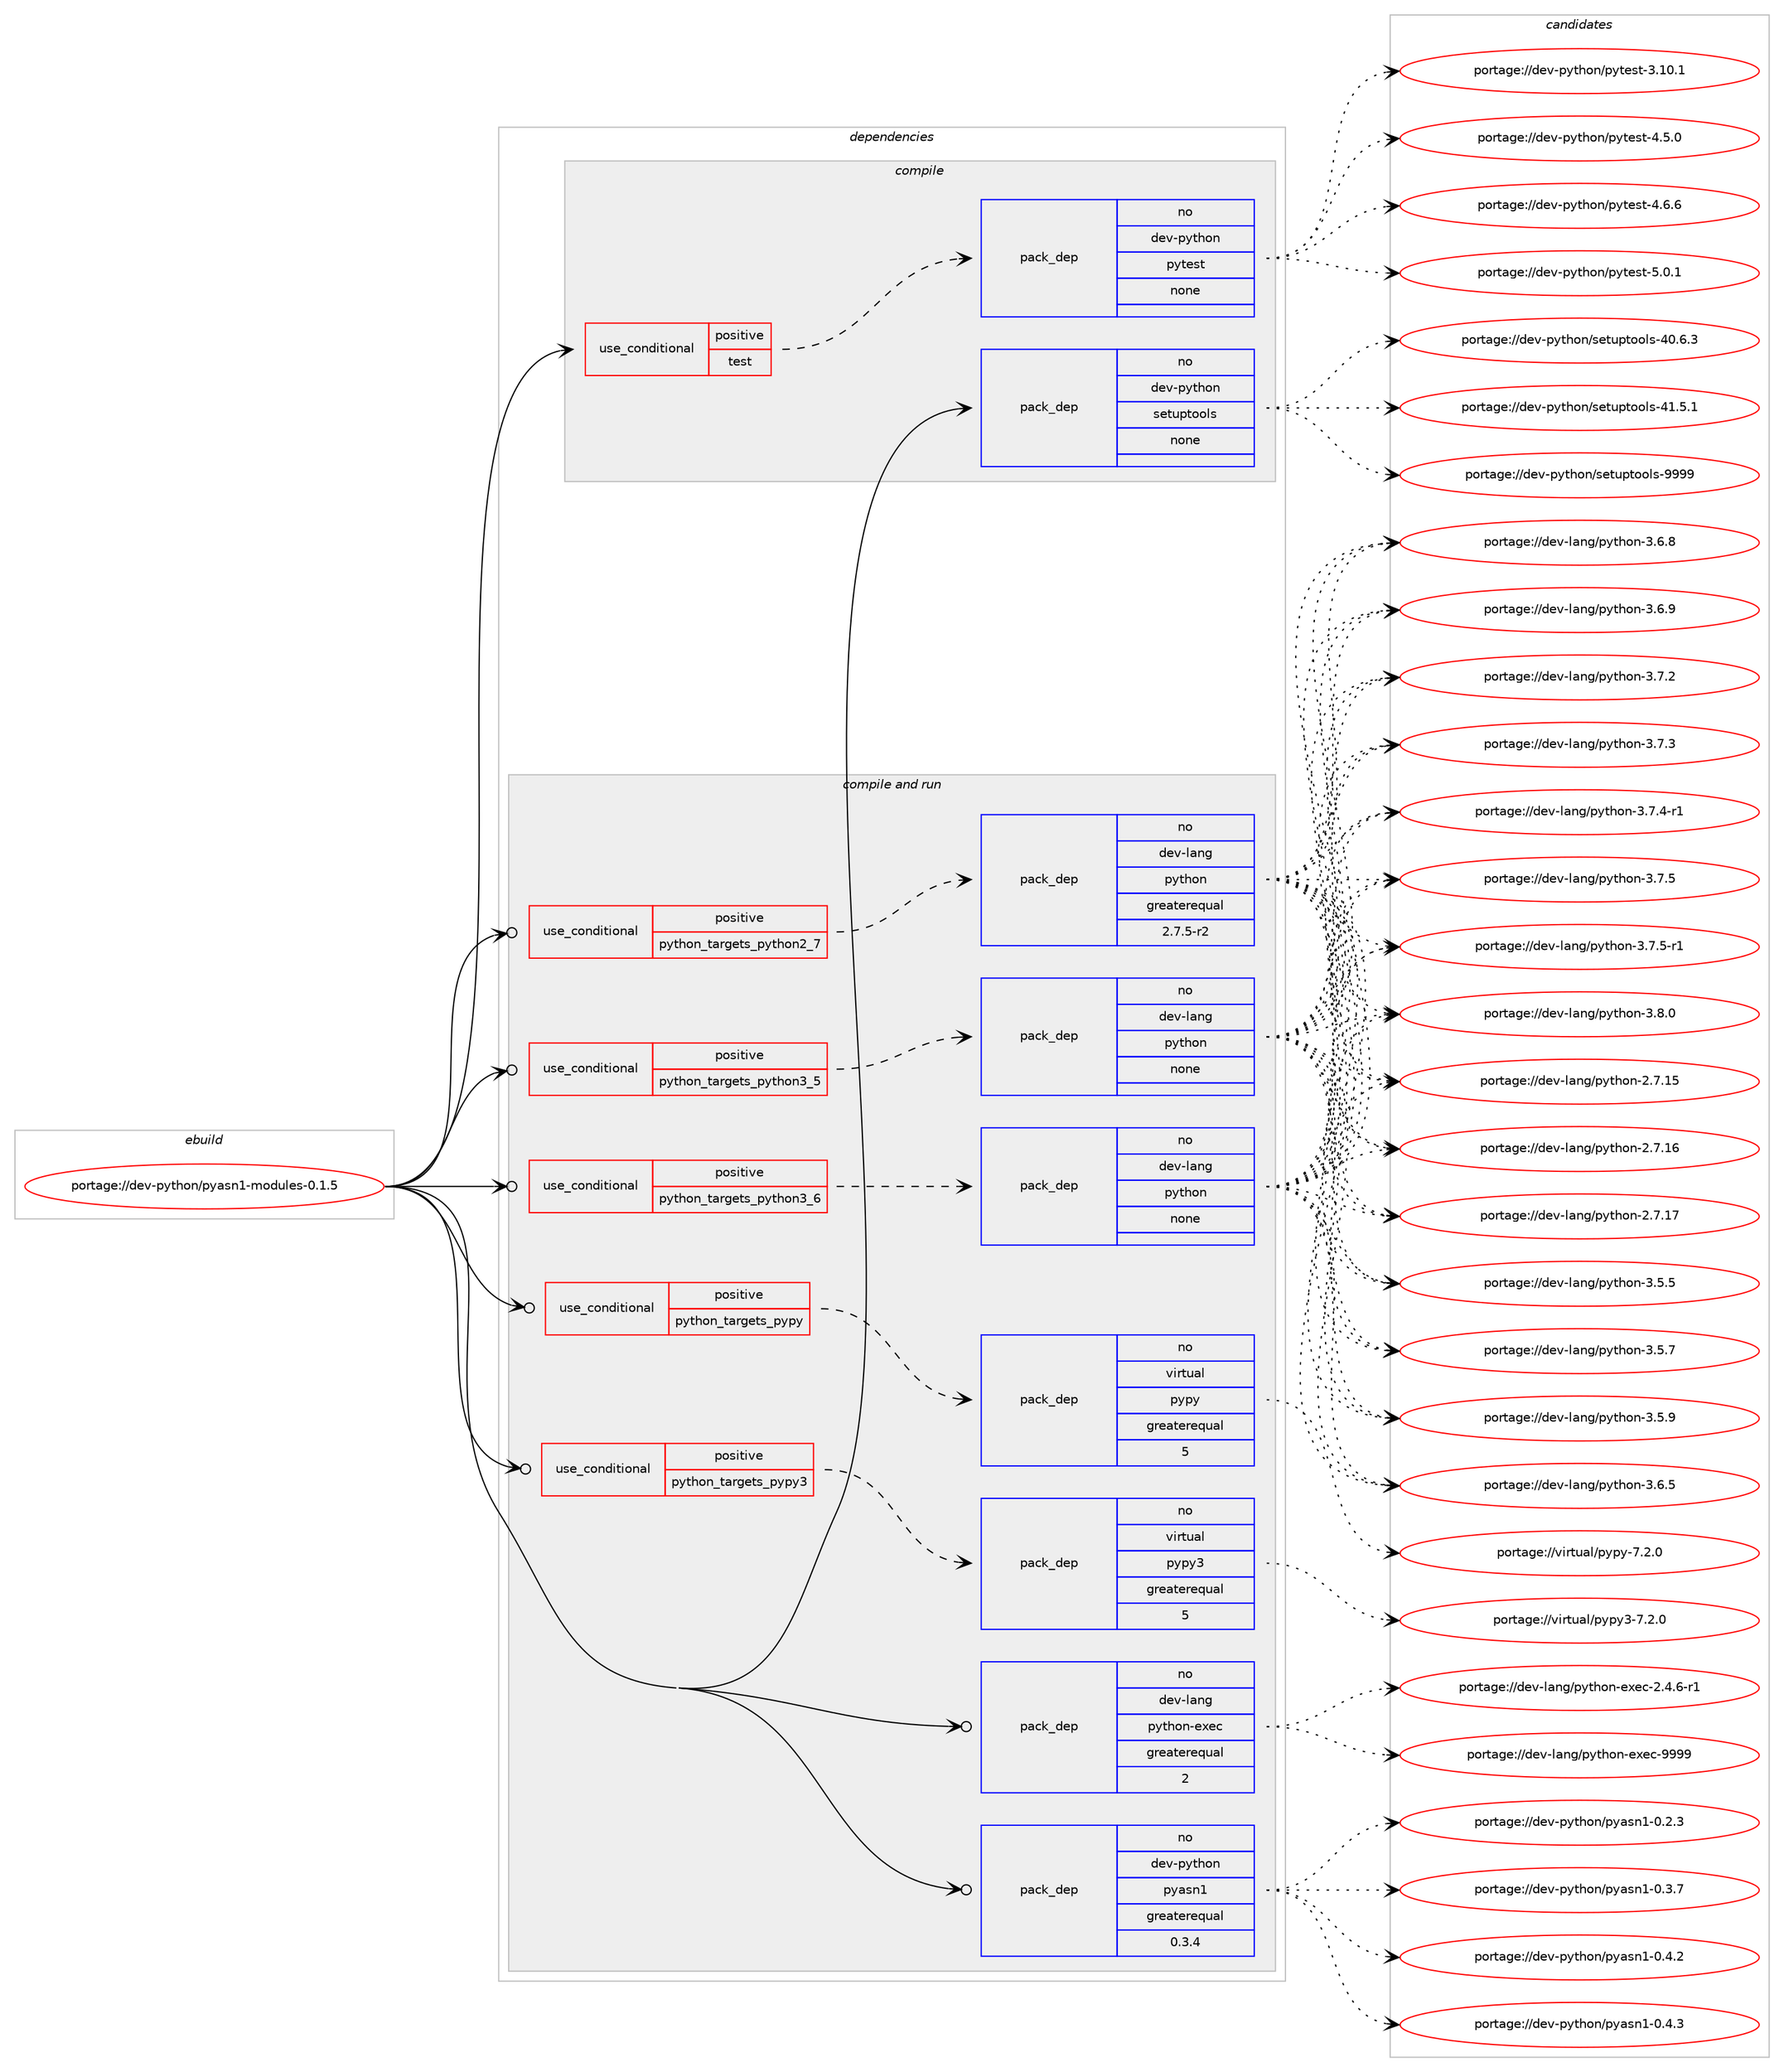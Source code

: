 digraph prolog {

# *************
# Graph options
# *************

newrank=true;
concentrate=true;
compound=true;
graph [rankdir=LR,fontname=Helvetica,fontsize=10,ranksep=1.5];#, ranksep=2.5, nodesep=0.2];
edge  [arrowhead=vee];
node  [fontname=Helvetica,fontsize=10];

# **********
# The ebuild
# **********

subgraph cluster_leftcol {
color=gray;
rank=same;
label=<<i>ebuild</i>>;
id [label="portage://dev-python/pyasn1-modules-0.1.5", color=red, width=4, href="../dev-python/pyasn1-modules-0.1.5.svg"];
}

# ****************
# The dependencies
# ****************

subgraph cluster_midcol {
color=gray;
label=<<i>dependencies</i>>;
subgraph cluster_compile {
fillcolor="#eeeeee";
style=filled;
label=<<i>compile</i>>;
subgraph cond34627 {
dependency159218 [label=<<TABLE BORDER="0" CELLBORDER="1" CELLSPACING="0" CELLPADDING="4"><TR><TD ROWSPAN="3" CELLPADDING="10">use_conditional</TD></TR><TR><TD>positive</TD></TR><TR><TD>test</TD></TR></TABLE>>, shape=none, color=red];
subgraph pack121226 {
dependency159219 [label=<<TABLE BORDER="0" CELLBORDER="1" CELLSPACING="0" CELLPADDING="4" WIDTH="220"><TR><TD ROWSPAN="6" CELLPADDING="30">pack_dep</TD></TR><TR><TD WIDTH="110">no</TD></TR><TR><TD>dev-python</TD></TR><TR><TD>pytest</TD></TR><TR><TD>none</TD></TR><TR><TD></TD></TR></TABLE>>, shape=none, color=blue];
}
dependency159218:e -> dependency159219:w [weight=20,style="dashed",arrowhead="vee"];
}
id:e -> dependency159218:w [weight=20,style="solid",arrowhead="vee"];
subgraph pack121227 {
dependency159220 [label=<<TABLE BORDER="0" CELLBORDER="1" CELLSPACING="0" CELLPADDING="4" WIDTH="220"><TR><TD ROWSPAN="6" CELLPADDING="30">pack_dep</TD></TR><TR><TD WIDTH="110">no</TD></TR><TR><TD>dev-python</TD></TR><TR><TD>setuptools</TD></TR><TR><TD>none</TD></TR><TR><TD></TD></TR></TABLE>>, shape=none, color=blue];
}
id:e -> dependency159220:w [weight=20,style="solid",arrowhead="vee"];
}
subgraph cluster_compileandrun {
fillcolor="#eeeeee";
style=filled;
label=<<i>compile and run</i>>;
subgraph cond34628 {
dependency159221 [label=<<TABLE BORDER="0" CELLBORDER="1" CELLSPACING="0" CELLPADDING="4"><TR><TD ROWSPAN="3" CELLPADDING="10">use_conditional</TD></TR><TR><TD>positive</TD></TR><TR><TD>python_targets_pypy</TD></TR></TABLE>>, shape=none, color=red];
subgraph pack121228 {
dependency159222 [label=<<TABLE BORDER="0" CELLBORDER="1" CELLSPACING="0" CELLPADDING="4" WIDTH="220"><TR><TD ROWSPAN="6" CELLPADDING="30">pack_dep</TD></TR><TR><TD WIDTH="110">no</TD></TR><TR><TD>virtual</TD></TR><TR><TD>pypy</TD></TR><TR><TD>greaterequal</TD></TR><TR><TD>5</TD></TR></TABLE>>, shape=none, color=blue];
}
dependency159221:e -> dependency159222:w [weight=20,style="dashed",arrowhead="vee"];
}
id:e -> dependency159221:w [weight=20,style="solid",arrowhead="odotvee"];
subgraph cond34629 {
dependency159223 [label=<<TABLE BORDER="0" CELLBORDER="1" CELLSPACING="0" CELLPADDING="4"><TR><TD ROWSPAN="3" CELLPADDING="10">use_conditional</TD></TR><TR><TD>positive</TD></TR><TR><TD>python_targets_pypy3</TD></TR></TABLE>>, shape=none, color=red];
subgraph pack121229 {
dependency159224 [label=<<TABLE BORDER="0" CELLBORDER="1" CELLSPACING="0" CELLPADDING="4" WIDTH="220"><TR><TD ROWSPAN="6" CELLPADDING="30">pack_dep</TD></TR><TR><TD WIDTH="110">no</TD></TR><TR><TD>virtual</TD></TR><TR><TD>pypy3</TD></TR><TR><TD>greaterequal</TD></TR><TR><TD>5</TD></TR></TABLE>>, shape=none, color=blue];
}
dependency159223:e -> dependency159224:w [weight=20,style="dashed",arrowhead="vee"];
}
id:e -> dependency159223:w [weight=20,style="solid",arrowhead="odotvee"];
subgraph cond34630 {
dependency159225 [label=<<TABLE BORDER="0" CELLBORDER="1" CELLSPACING="0" CELLPADDING="4"><TR><TD ROWSPAN="3" CELLPADDING="10">use_conditional</TD></TR><TR><TD>positive</TD></TR><TR><TD>python_targets_python2_7</TD></TR></TABLE>>, shape=none, color=red];
subgraph pack121230 {
dependency159226 [label=<<TABLE BORDER="0" CELLBORDER="1" CELLSPACING="0" CELLPADDING="4" WIDTH="220"><TR><TD ROWSPAN="6" CELLPADDING="30">pack_dep</TD></TR><TR><TD WIDTH="110">no</TD></TR><TR><TD>dev-lang</TD></TR><TR><TD>python</TD></TR><TR><TD>greaterequal</TD></TR><TR><TD>2.7.5-r2</TD></TR></TABLE>>, shape=none, color=blue];
}
dependency159225:e -> dependency159226:w [weight=20,style="dashed",arrowhead="vee"];
}
id:e -> dependency159225:w [weight=20,style="solid",arrowhead="odotvee"];
subgraph cond34631 {
dependency159227 [label=<<TABLE BORDER="0" CELLBORDER="1" CELLSPACING="0" CELLPADDING="4"><TR><TD ROWSPAN="3" CELLPADDING="10">use_conditional</TD></TR><TR><TD>positive</TD></TR><TR><TD>python_targets_python3_5</TD></TR></TABLE>>, shape=none, color=red];
subgraph pack121231 {
dependency159228 [label=<<TABLE BORDER="0" CELLBORDER="1" CELLSPACING="0" CELLPADDING="4" WIDTH="220"><TR><TD ROWSPAN="6" CELLPADDING="30">pack_dep</TD></TR><TR><TD WIDTH="110">no</TD></TR><TR><TD>dev-lang</TD></TR><TR><TD>python</TD></TR><TR><TD>none</TD></TR><TR><TD></TD></TR></TABLE>>, shape=none, color=blue];
}
dependency159227:e -> dependency159228:w [weight=20,style="dashed",arrowhead="vee"];
}
id:e -> dependency159227:w [weight=20,style="solid",arrowhead="odotvee"];
subgraph cond34632 {
dependency159229 [label=<<TABLE BORDER="0" CELLBORDER="1" CELLSPACING="0" CELLPADDING="4"><TR><TD ROWSPAN="3" CELLPADDING="10">use_conditional</TD></TR><TR><TD>positive</TD></TR><TR><TD>python_targets_python3_6</TD></TR></TABLE>>, shape=none, color=red];
subgraph pack121232 {
dependency159230 [label=<<TABLE BORDER="0" CELLBORDER="1" CELLSPACING="0" CELLPADDING="4" WIDTH="220"><TR><TD ROWSPAN="6" CELLPADDING="30">pack_dep</TD></TR><TR><TD WIDTH="110">no</TD></TR><TR><TD>dev-lang</TD></TR><TR><TD>python</TD></TR><TR><TD>none</TD></TR><TR><TD></TD></TR></TABLE>>, shape=none, color=blue];
}
dependency159229:e -> dependency159230:w [weight=20,style="dashed",arrowhead="vee"];
}
id:e -> dependency159229:w [weight=20,style="solid",arrowhead="odotvee"];
subgraph pack121233 {
dependency159231 [label=<<TABLE BORDER="0" CELLBORDER="1" CELLSPACING="0" CELLPADDING="4" WIDTH="220"><TR><TD ROWSPAN="6" CELLPADDING="30">pack_dep</TD></TR><TR><TD WIDTH="110">no</TD></TR><TR><TD>dev-lang</TD></TR><TR><TD>python-exec</TD></TR><TR><TD>greaterequal</TD></TR><TR><TD>2</TD></TR></TABLE>>, shape=none, color=blue];
}
id:e -> dependency159231:w [weight=20,style="solid",arrowhead="odotvee"];
subgraph pack121234 {
dependency159232 [label=<<TABLE BORDER="0" CELLBORDER="1" CELLSPACING="0" CELLPADDING="4" WIDTH="220"><TR><TD ROWSPAN="6" CELLPADDING="30">pack_dep</TD></TR><TR><TD WIDTH="110">no</TD></TR><TR><TD>dev-python</TD></TR><TR><TD>pyasn1</TD></TR><TR><TD>greaterequal</TD></TR><TR><TD>0.3.4</TD></TR></TABLE>>, shape=none, color=blue];
}
id:e -> dependency159232:w [weight=20,style="solid",arrowhead="odotvee"];
}
subgraph cluster_run {
fillcolor="#eeeeee";
style=filled;
label=<<i>run</i>>;
}
}

# **************
# The candidates
# **************

subgraph cluster_choices {
rank=same;
color=gray;
label=<<i>candidates</i>>;

subgraph choice121226 {
color=black;
nodesep=1;
choiceportage100101118451121211161041111104711212111610111511645514649484649 [label="portage://dev-python/pytest-3.10.1", color=red, width=4,href="../dev-python/pytest-3.10.1.svg"];
choiceportage1001011184511212111610411111047112121116101115116455246534648 [label="portage://dev-python/pytest-4.5.0", color=red, width=4,href="../dev-python/pytest-4.5.0.svg"];
choiceportage1001011184511212111610411111047112121116101115116455246544654 [label="portage://dev-python/pytest-4.6.6", color=red, width=4,href="../dev-python/pytest-4.6.6.svg"];
choiceportage1001011184511212111610411111047112121116101115116455346484649 [label="portage://dev-python/pytest-5.0.1", color=red, width=4,href="../dev-python/pytest-5.0.1.svg"];
dependency159219:e -> choiceportage100101118451121211161041111104711212111610111511645514649484649:w [style=dotted,weight="100"];
dependency159219:e -> choiceportage1001011184511212111610411111047112121116101115116455246534648:w [style=dotted,weight="100"];
dependency159219:e -> choiceportage1001011184511212111610411111047112121116101115116455246544654:w [style=dotted,weight="100"];
dependency159219:e -> choiceportage1001011184511212111610411111047112121116101115116455346484649:w [style=dotted,weight="100"];
}
subgraph choice121227 {
color=black;
nodesep=1;
choiceportage100101118451121211161041111104711510111611711211611111110811545524846544651 [label="portage://dev-python/setuptools-40.6.3", color=red, width=4,href="../dev-python/setuptools-40.6.3.svg"];
choiceportage100101118451121211161041111104711510111611711211611111110811545524946534649 [label="portage://dev-python/setuptools-41.5.1", color=red, width=4,href="../dev-python/setuptools-41.5.1.svg"];
choiceportage10010111845112121116104111110471151011161171121161111111081154557575757 [label="portage://dev-python/setuptools-9999", color=red, width=4,href="../dev-python/setuptools-9999.svg"];
dependency159220:e -> choiceportage100101118451121211161041111104711510111611711211611111110811545524846544651:w [style=dotted,weight="100"];
dependency159220:e -> choiceportage100101118451121211161041111104711510111611711211611111110811545524946534649:w [style=dotted,weight="100"];
dependency159220:e -> choiceportage10010111845112121116104111110471151011161171121161111111081154557575757:w [style=dotted,weight="100"];
}
subgraph choice121228 {
color=black;
nodesep=1;
choiceportage1181051141161179710847112121112121455546504648 [label="portage://virtual/pypy-7.2.0", color=red, width=4,href="../virtual/pypy-7.2.0.svg"];
dependency159222:e -> choiceportage1181051141161179710847112121112121455546504648:w [style=dotted,weight="100"];
}
subgraph choice121229 {
color=black;
nodesep=1;
choiceportage118105114116117971084711212111212151455546504648 [label="portage://virtual/pypy3-7.2.0", color=red, width=4,href="../virtual/pypy3-7.2.0.svg"];
dependency159224:e -> choiceportage118105114116117971084711212111212151455546504648:w [style=dotted,weight="100"];
}
subgraph choice121230 {
color=black;
nodesep=1;
choiceportage10010111845108971101034711212111610411111045504655464953 [label="portage://dev-lang/python-2.7.15", color=red, width=4,href="../dev-lang/python-2.7.15.svg"];
choiceportage10010111845108971101034711212111610411111045504655464954 [label="portage://dev-lang/python-2.7.16", color=red, width=4,href="../dev-lang/python-2.7.16.svg"];
choiceportage10010111845108971101034711212111610411111045504655464955 [label="portage://dev-lang/python-2.7.17", color=red, width=4,href="../dev-lang/python-2.7.17.svg"];
choiceportage100101118451089711010347112121116104111110455146534653 [label="portage://dev-lang/python-3.5.5", color=red, width=4,href="../dev-lang/python-3.5.5.svg"];
choiceportage100101118451089711010347112121116104111110455146534655 [label="portage://dev-lang/python-3.5.7", color=red, width=4,href="../dev-lang/python-3.5.7.svg"];
choiceportage100101118451089711010347112121116104111110455146534657 [label="portage://dev-lang/python-3.5.9", color=red, width=4,href="../dev-lang/python-3.5.9.svg"];
choiceportage100101118451089711010347112121116104111110455146544653 [label="portage://dev-lang/python-3.6.5", color=red, width=4,href="../dev-lang/python-3.6.5.svg"];
choiceportage100101118451089711010347112121116104111110455146544656 [label="portage://dev-lang/python-3.6.8", color=red, width=4,href="../dev-lang/python-3.6.8.svg"];
choiceportage100101118451089711010347112121116104111110455146544657 [label="portage://dev-lang/python-3.6.9", color=red, width=4,href="../dev-lang/python-3.6.9.svg"];
choiceportage100101118451089711010347112121116104111110455146554650 [label="portage://dev-lang/python-3.7.2", color=red, width=4,href="../dev-lang/python-3.7.2.svg"];
choiceportage100101118451089711010347112121116104111110455146554651 [label="portage://dev-lang/python-3.7.3", color=red, width=4,href="../dev-lang/python-3.7.3.svg"];
choiceportage1001011184510897110103471121211161041111104551465546524511449 [label="portage://dev-lang/python-3.7.4-r1", color=red, width=4,href="../dev-lang/python-3.7.4-r1.svg"];
choiceportage100101118451089711010347112121116104111110455146554653 [label="portage://dev-lang/python-3.7.5", color=red, width=4,href="../dev-lang/python-3.7.5.svg"];
choiceportage1001011184510897110103471121211161041111104551465546534511449 [label="portage://dev-lang/python-3.7.5-r1", color=red, width=4,href="../dev-lang/python-3.7.5-r1.svg"];
choiceportage100101118451089711010347112121116104111110455146564648 [label="portage://dev-lang/python-3.8.0", color=red, width=4,href="../dev-lang/python-3.8.0.svg"];
dependency159226:e -> choiceportage10010111845108971101034711212111610411111045504655464953:w [style=dotted,weight="100"];
dependency159226:e -> choiceportage10010111845108971101034711212111610411111045504655464954:w [style=dotted,weight="100"];
dependency159226:e -> choiceportage10010111845108971101034711212111610411111045504655464955:w [style=dotted,weight="100"];
dependency159226:e -> choiceportage100101118451089711010347112121116104111110455146534653:w [style=dotted,weight="100"];
dependency159226:e -> choiceportage100101118451089711010347112121116104111110455146534655:w [style=dotted,weight="100"];
dependency159226:e -> choiceportage100101118451089711010347112121116104111110455146534657:w [style=dotted,weight="100"];
dependency159226:e -> choiceportage100101118451089711010347112121116104111110455146544653:w [style=dotted,weight="100"];
dependency159226:e -> choiceportage100101118451089711010347112121116104111110455146544656:w [style=dotted,weight="100"];
dependency159226:e -> choiceportage100101118451089711010347112121116104111110455146544657:w [style=dotted,weight="100"];
dependency159226:e -> choiceportage100101118451089711010347112121116104111110455146554650:w [style=dotted,weight="100"];
dependency159226:e -> choiceportage100101118451089711010347112121116104111110455146554651:w [style=dotted,weight="100"];
dependency159226:e -> choiceportage1001011184510897110103471121211161041111104551465546524511449:w [style=dotted,weight="100"];
dependency159226:e -> choiceportage100101118451089711010347112121116104111110455146554653:w [style=dotted,weight="100"];
dependency159226:e -> choiceportage1001011184510897110103471121211161041111104551465546534511449:w [style=dotted,weight="100"];
dependency159226:e -> choiceportage100101118451089711010347112121116104111110455146564648:w [style=dotted,weight="100"];
}
subgraph choice121231 {
color=black;
nodesep=1;
choiceportage10010111845108971101034711212111610411111045504655464953 [label="portage://dev-lang/python-2.7.15", color=red, width=4,href="../dev-lang/python-2.7.15.svg"];
choiceportage10010111845108971101034711212111610411111045504655464954 [label="portage://dev-lang/python-2.7.16", color=red, width=4,href="../dev-lang/python-2.7.16.svg"];
choiceportage10010111845108971101034711212111610411111045504655464955 [label="portage://dev-lang/python-2.7.17", color=red, width=4,href="../dev-lang/python-2.7.17.svg"];
choiceportage100101118451089711010347112121116104111110455146534653 [label="portage://dev-lang/python-3.5.5", color=red, width=4,href="../dev-lang/python-3.5.5.svg"];
choiceportage100101118451089711010347112121116104111110455146534655 [label="portage://dev-lang/python-3.5.7", color=red, width=4,href="../dev-lang/python-3.5.7.svg"];
choiceportage100101118451089711010347112121116104111110455146534657 [label="portage://dev-lang/python-3.5.9", color=red, width=4,href="../dev-lang/python-3.5.9.svg"];
choiceportage100101118451089711010347112121116104111110455146544653 [label="portage://dev-lang/python-3.6.5", color=red, width=4,href="../dev-lang/python-3.6.5.svg"];
choiceportage100101118451089711010347112121116104111110455146544656 [label="portage://dev-lang/python-3.6.8", color=red, width=4,href="../dev-lang/python-3.6.8.svg"];
choiceportage100101118451089711010347112121116104111110455146544657 [label="portage://dev-lang/python-3.6.9", color=red, width=4,href="../dev-lang/python-3.6.9.svg"];
choiceportage100101118451089711010347112121116104111110455146554650 [label="portage://dev-lang/python-3.7.2", color=red, width=4,href="../dev-lang/python-3.7.2.svg"];
choiceportage100101118451089711010347112121116104111110455146554651 [label="portage://dev-lang/python-3.7.3", color=red, width=4,href="../dev-lang/python-3.7.3.svg"];
choiceportage1001011184510897110103471121211161041111104551465546524511449 [label="portage://dev-lang/python-3.7.4-r1", color=red, width=4,href="../dev-lang/python-3.7.4-r1.svg"];
choiceportage100101118451089711010347112121116104111110455146554653 [label="portage://dev-lang/python-3.7.5", color=red, width=4,href="../dev-lang/python-3.7.5.svg"];
choiceportage1001011184510897110103471121211161041111104551465546534511449 [label="portage://dev-lang/python-3.7.5-r1", color=red, width=4,href="../dev-lang/python-3.7.5-r1.svg"];
choiceportage100101118451089711010347112121116104111110455146564648 [label="portage://dev-lang/python-3.8.0", color=red, width=4,href="../dev-lang/python-3.8.0.svg"];
dependency159228:e -> choiceportage10010111845108971101034711212111610411111045504655464953:w [style=dotted,weight="100"];
dependency159228:e -> choiceportage10010111845108971101034711212111610411111045504655464954:w [style=dotted,weight="100"];
dependency159228:e -> choiceportage10010111845108971101034711212111610411111045504655464955:w [style=dotted,weight="100"];
dependency159228:e -> choiceportage100101118451089711010347112121116104111110455146534653:w [style=dotted,weight="100"];
dependency159228:e -> choiceportage100101118451089711010347112121116104111110455146534655:w [style=dotted,weight="100"];
dependency159228:e -> choiceportage100101118451089711010347112121116104111110455146534657:w [style=dotted,weight="100"];
dependency159228:e -> choiceportage100101118451089711010347112121116104111110455146544653:w [style=dotted,weight="100"];
dependency159228:e -> choiceportage100101118451089711010347112121116104111110455146544656:w [style=dotted,weight="100"];
dependency159228:e -> choiceportage100101118451089711010347112121116104111110455146544657:w [style=dotted,weight="100"];
dependency159228:e -> choiceportage100101118451089711010347112121116104111110455146554650:w [style=dotted,weight="100"];
dependency159228:e -> choiceportage100101118451089711010347112121116104111110455146554651:w [style=dotted,weight="100"];
dependency159228:e -> choiceportage1001011184510897110103471121211161041111104551465546524511449:w [style=dotted,weight="100"];
dependency159228:e -> choiceportage100101118451089711010347112121116104111110455146554653:w [style=dotted,weight="100"];
dependency159228:e -> choiceportage1001011184510897110103471121211161041111104551465546534511449:w [style=dotted,weight="100"];
dependency159228:e -> choiceportage100101118451089711010347112121116104111110455146564648:w [style=dotted,weight="100"];
}
subgraph choice121232 {
color=black;
nodesep=1;
choiceportage10010111845108971101034711212111610411111045504655464953 [label="portage://dev-lang/python-2.7.15", color=red, width=4,href="../dev-lang/python-2.7.15.svg"];
choiceportage10010111845108971101034711212111610411111045504655464954 [label="portage://dev-lang/python-2.7.16", color=red, width=4,href="../dev-lang/python-2.7.16.svg"];
choiceportage10010111845108971101034711212111610411111045504655464955 [label="portage://dev-lang/python-2.7.17", color=red, width=4,href="../dev-lang/python-2.7.17.svg"];
choiceportage100101118451089711010347112121116104111110455146534653 [label="portage://dev-lang/python-3.5.5", color=red, width=4,href="../dev-lang/python-3.5.5.svg"];
choiceportage100101118451089711010347112121116104111110455146534655 [label="portage://dev-lang/python-3.5.7", color=red, width=4,href="../dev-lang/python-3.5.7.svg"];
choiceportage100101118451089711010347112121116104111110455146534657 [label="portage://dev-lang/python-3.5.9", color=red, width=4,href="../dev-lang/python-3.5.9.svg"];
choiceportage100101118451089711010347112121116104111110455146544653 [label="portage://dev-lang/python-3.6.5", color=red, width=4,href="../dev-lang/python-3.6.5.svg"];
choiceportage100101118451089711010347112121116104111110455146544656 [label="portage://dev-lang/python-3.6.8", color=red, width=4,href="../dev-lang/python-3.6.8.svg"];
choiceportage100101118451089711010347112121116104111110455146544657 [label="portage://dev-lang/python-3.6.9", color=red, width=4,href="../dev-lang/python-3.6.9.svg"];
choiceportage100101118451089711010347112121116104111110455146554650 [label="portage://dev-lang/python-3.7.2", color=red, width=4,href="../dev-lang/python-3.7.2.svg"];
choiceportage100101118451089711010347112121116104111110455146554651 [label="portage://dev-lang/python-3.7.3", color=red, width=4,href="../dev-lang/python-3.7.3.svg"];
choiceportage1001011184510897110103471121211161041111104551465546524511449 [label="portage://dev-lang/python-3.7.4-r1", color=red, width=4,href="../dev-lang/python-3.7.4-r1.svg"];
choiceportage100101118451089711010347112121116104111110455146554653 [label="portage://dev-lang/python-3.7.5", color=red, width=4,href="../dev-lang/python-3.7.5.svg"];
choiceportage1001011184510897110103471121211161041111104551465546534511449 [label="portage://dev-lang/python-3.7.5-r1", color=red, width=4,href="../dev-lang/python-3.7.5-r1.svg"];
choiceportage100101118451089711010347112121116104111110455146564648 [label="portage://dev-lang/python-3.8.0", color=red, width=4,href="../dev-lang/python-3.8.0.svg"];
dependency159230:e -> choiceportage10010111845108971101034711212111610411111045504655464953:w [style=dotted,weight="100"];
dependency159230:e -> choiceportage10010111845108971101034711212111610411111045504655464954:w [style=dotted,weight="100"];
dependency159230:e -> choiceportage10010111845108971101034711212111610411111045504655464955:w [style=dotted,weight="100"];
dependency159230:e -> choiceportage100101118451089711010347112121116104111110455146534653:w [style=dotted,weight="100"];
dependency159230:e -> choiceportage100101118451089711010347112121116104111110455146534655:w [style=dotted,weight="100"];
dependency159230:e -> choiceportage100101118451089711010347112121116104111110455146534657:w [style=dotted,weight="100"];
dependency159230:e -> choiceportage100101118451089711010347112121116104111110455146544653:w [style=dotted,weight="100"];
dependency159230:e -> choiceportage100101118451089711010347112121116104111110455146544656:w [style=dotted,weight="100"];
dependency159230:e -> choiceportage100101118451089711010347112121116104111110455146544657:w [style=dotted,weight="100"];
dependency159230:e -> choiceportage100101118451089711010347112121116104111110455146554650:w [style=dotted,weight="100"];
dependency159230:e -> choiceportage100101118451089711010347112121116104111110455146554651:w [style=dotted,weight="100"];
dependency159230:e -> choiceportage1001011184510897110103471121211161041111104551465546524511449:w [style=dotted,weight="100"];
dependency159230:e -> choiceportage100101118451089711010347112121116104111110455146554653:w [style=dotted,weight="100"];
dependency159230:e -> choiceportage1001011184510897110103471121211161041111104551465546534511449:w [style=dotted,weight="100"];
dependency159230:e -> choiceportage100101118451089711010347112121116104111110455146564648:w [style=dotted,weight="100"];
}
subgraph choice121233 {
color=black;
nodesep=1;
choiceportage10010111845108971101034711212111610411111045101120101994550465246544511449 [label="portage://dev-lang/python-exec-2.4.6-r1", color=red, width=4,href="../dev-lang/python-exec-2.4.6-r1.svg"];
choiceportage10010111845108971101034711212111610411111045101120101994557575757 [label="portage://dev-lang/python-exec-9999", color=red, width=4,href="../dev-lang/python-exec-9999.svg"];
dependency159231:e -> choiceportage10010111845108971101034711212111610411111045101120101994550465246544511449:w [style=dotted,weight="100"];
dependency159231:e -> choiceportage10010111845108971101034711212111610411111045101120101994557575757:w [style=dotted,weight="100"];
}
subgraph choice121234 {
color=black;
nodesep=1;
choiceportage10010111845112121116104111110471121219711511049454846504651 [label="portage://dev-python/pyasn1-0.2.3", color=red, width=4,href="../dev-python/pyasn1-0.2.3.svg"];
choiceportage10010111845112121116104111110471121219711511049454846514655 [label="portage://dev-python/pyasn1-0.3.7", color=red, width=4,href="../dev-python/pyasn1-0.3.7.svg"];
choiceportage10010111845112121116104111110471121219711511049454846524650 [label="portage://dev-python/pyasn1-0.4.2", color=red, width=4,href="../dev-python/pyasn1-0.4.2.svg"];
choiceportage10010111845112121116104111110471121219711511049454846524651 [label="portage://dev-python/pyasn1-0.4.3", color=red, width=4,href="../dev-python/pyasn1-0.4.3.svg"];
dependency159232:e -> choiceportage10010111845112121116104111110471121219711511049454846504651:w [style=dotted,weight="100"];
dependency159232:e -> choiceportage10010111845112121116104111110471121219711511049454846514655:w [style=dotted,weight="100"];
dependency159232:e -> choiceportage10010111845112121116104111110471121219711511049454846524650:w [style=dotted,weight="100"];
dependency159232:e -> choiceportage10010111845112121116104111110471121219711511049454846524651:w [style=dotted,weight="100"];
}
}

}
